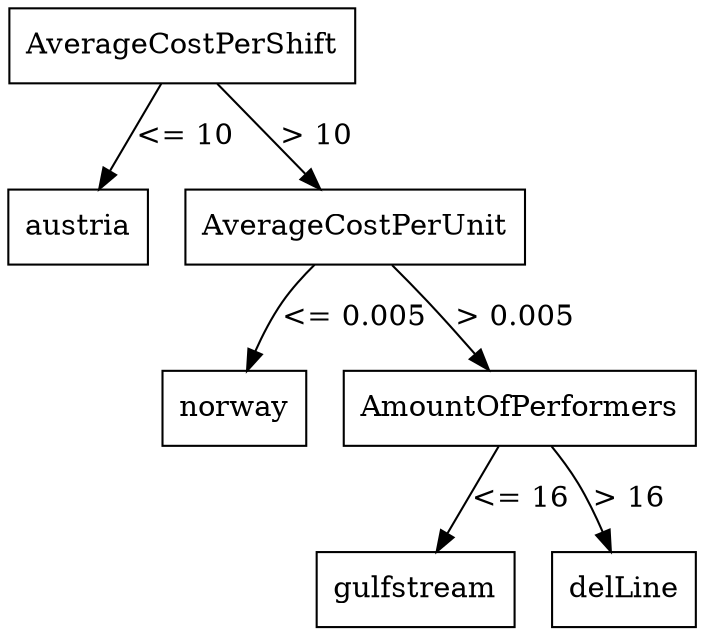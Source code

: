 digraph ex01 {
    size="8,5"
    node [shape = box];
    "AverageCostPerShift" -> "austria" [ label = "<= 10"];
    "AverageCostPerShift" -> "AverageCostPerUnit" [ label = "> 10" ];
    "AverageCostPerUnit" -> "norway" [ label = "<= 0.005" ];
    "AverageCostPerUnit" -> "AmountOfPerformers" [ label = "> 0.005" ];
    "AmountOfPerformers" -> "gulfstream" [ label = "<= 16" ];
    "AmountOfPerformers" -> "delLine" [ label = "> 16" ];
}